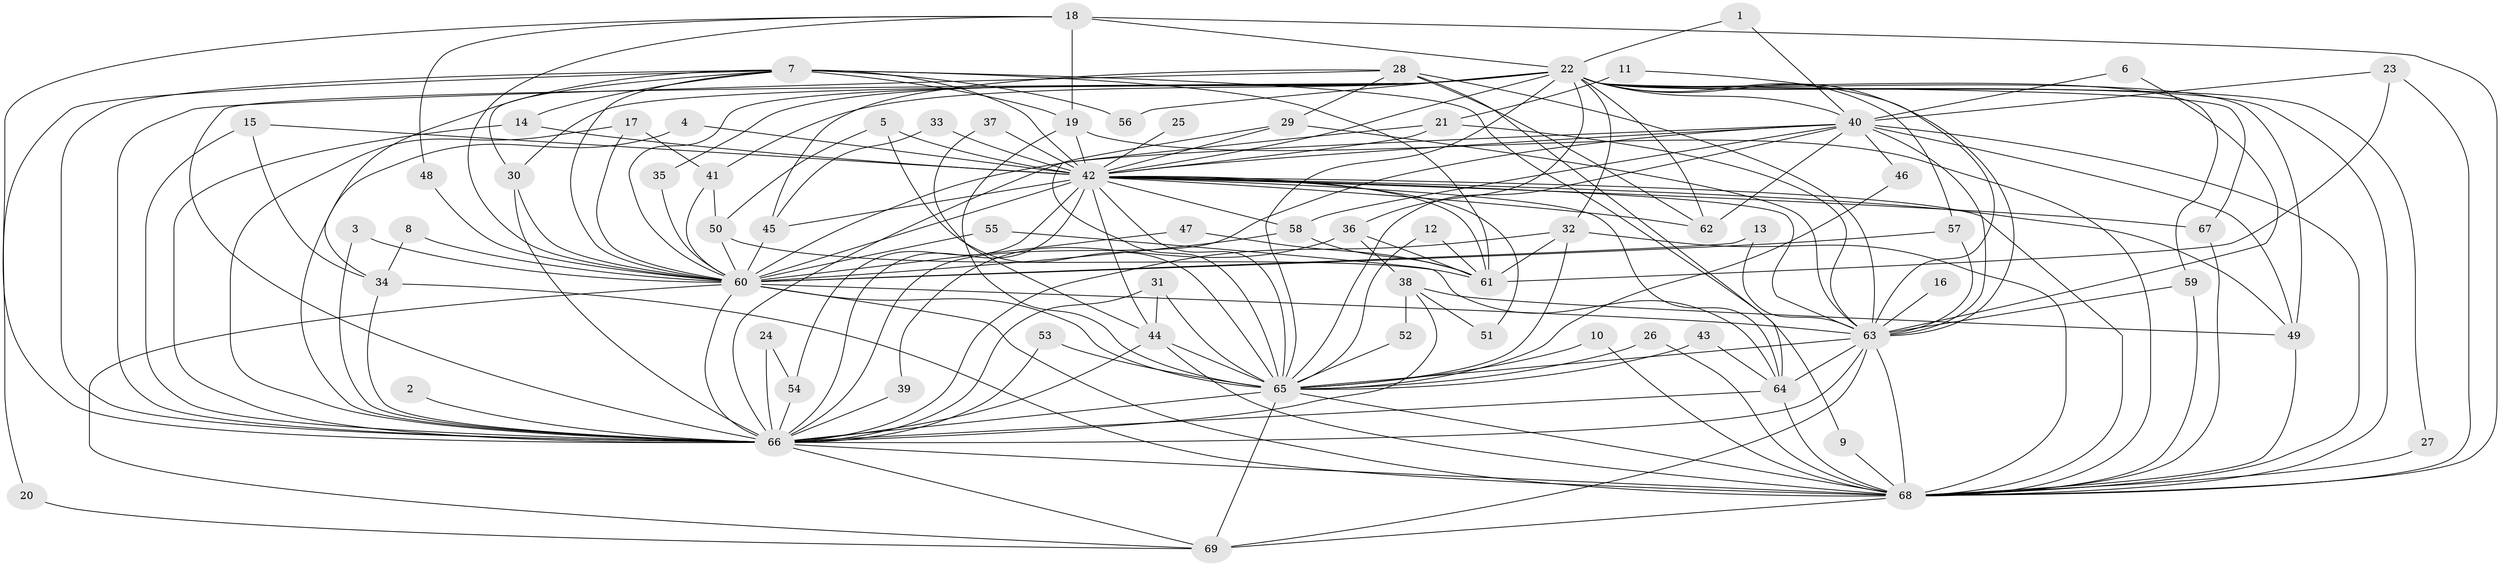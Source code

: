 // original degree distribution, {37: 0.007246376811594203, 23: 0.014492753623188406, 26: 0.007246376811594203, 17: 0.014492753623188406, 24: 0.007246376811594203, 32: 0.007246376811594203, 27: 0.007246376811594203, 16: 0.007246376811594203, 5: 0.036231884057971016, 4: 0.10144927536231885, 2: 0.5652173913043478, 3: 0.16666666666666666, 9: 0.007246376811594203, 8: 0.007246376811594203, 6: 0.036231884057971016, 7: 0.007246376811594203}
// Generated by graph-tools (version 1.1) at 2025/49/03/09/25 03:49:34]
// undirected, 69 vertices, 188 edges
graph export_dot {
graph [start="1"]
  node [color=gray90,style=filled];
  1;
  2;
  3;
  4;
  5;
  6;
  7;
  8;
  9;
  10;
  11;
  12;
  13;
  14;
  15;
  16;
  17;
  18;
  19;
  20;
  21;
  22;
  23;
  24;
  25;
  26;
  27;
  28;
  29;
  30;
  31;
  32;
  33;
  34;
  35;
  36;
  37;
  38;
  39;
  40;
  41;
  42;
  43;
  44;
  45;
  46;
  47;
  48;
  49;
  50;
  51;
  52;
  53;
  54;
  55;
  56;
  57;
  58;
  59;
  60;
  61;
  62;
  63;
  64;
  65;
  66;
  67;
  68;
  69;
  1 -- 22 [weight=1.0];
  1 -- 40 [weight=1.0];
  2 -- 66 [weight=1.0];
  3 -- 60 [weight=1.0];
  3 -- 66 [weight=1.0];
  4 -- 42 [weight=1.0];
  4 -- 66 [weight=1.0];
  5 -- 42 [weight=1.0];
  5 -- 50 [weight=1.0];
  5 -- 65 [weight=1.0];
  6 -- 40 [weight=1.0];
  6 -- 63 [weight=1.0];
  7 -- 9 [weight=1.0];
  7 -- 14 [weight=1.0];
  7 -- 19 [weight=1.0];
  7 -- 20 [weight=1.0];
  7 -- 30 [weight=1.0];
  7 -- 34 [weight=1.0];
  7 -- 42 [weight=2.0];
  7 -- 56 [weight=1.0];
  7 -- 60 [weight=1.0];
  7 -- 61 [weight=1.0];
  7 -- 66 [weight=1.0];
  8 -- 34 [weight=1.0];
  8 -- 60 [weight=1.0];
  9 -- 68 [weight=1.0];
  10 -- 65 [weight=1.0];
  10 -- 68 [weight=1.0];
  11 -- 21 [weight=1.0];
  11 -- 63 [weight=1.0];
  12 -- 61 [weight=1.0];
  12 -- 65 [weight=1.0];
  13 -- 60 [weight=1.0];
  13 -- 63 [weight=1.0];
  14 -- 42 [weight=2.0];
  14 -- 66 [weight=1.0];
  15 -- 34 [weight=1.0];
  15 -- 42 [weight=1.0];
  15 -- 66 [weight=2.0];
  16 -- 63 [weight=1.0];
  17 -- 41 [weight=1.0];
  17 -- 60 [weight=1.0];
  17 -- 66 [weight=1.0];
  18 -- 19 [weight=1.0];
  18 -- 22 [weight=2.0];
  18 -- 48 [weight=1.0];
  18 -- 60 [weight=1.0];
  18 -- 66 [weight=1.0];
  18 -- 68 [weight=1.0];
  19 -- 42 [weight=1.0];
  19 -- 65 [weight=1.0];
  19 -- 68 [weight=1.0];
  20 -- 69 [weight=1.0];
  21 -- 42 [weight=1.0];
  21 -- 63 [weight=1.0];
  21 -- 66 [weight=1.0];
  22 -- 27 [weight=1.0];
  22 -- 30 [weight=1.0];
  22 -- 32 [weight=1.0];
  22 -- 35 [weight=1.0];
  22 -- 36 [weight=1.0];
  22 -- 40 [weight=1.0];
  22 -- 41 [weight=2.0];
  22 -- 42 [weight=1.0];
  22 -- 49 [weight=1.0];
  22 -- 56 [weight=1.0];
  22 -- 57 [weight=1.0];
  22 -- 59 [weight=1.0];
  22 -- 60 [weight=2.0];
  22 -- 62 [weight=1.0];
  22 -- 63 [weight=1.0];
  22 -- 65 [weight=1.0];
  22 -- 66 [weight=2.0];
  22 -- 67 [weight=1.0];
  22 -- 68 [weight=1.0];
  23 -- 40 [weight=1.0];
  23 -- 61 [weight=1.0];
  23 -- 68 [weight=1.0];
  24 -- 54 [weight=1.0];
  24 -- 66 [weight=2.0];
  25 -- 42 [weight=1.0];
  26 -- 65 [weight=1.0];
  26 -- 68 [weight=2.0];
  27 -- 68 [weight=2.0];
  28 -- 29 [weight=1.0];
  28 -- 45 [weight=1.0];
  28 -- 62 [weight=1.0];
  28 -- 63 [weight=1.0];
  28 -- 64 [weight=1.0];
  28 -- 66 [weight=1.0];
  29 -- 42 [weight=1.0];
  29 -- 63 [weight=1.0];
  29 -- 65 [weight=1.0];
  30 -- 60 [weight=1.0];
  30 -- 66 [weight=1.0];
  31 -- 44 [weight=1.0];
  31 -- 65 [weight=1.0];
  31 -- 66 [weight=1.0];
  32 -- 61 [weight=2.0];
  32 -- 65 [weight=1.0];
  32 -- 66 [weight=1.0];
  32 -- 68 [weight=1.0];
  33 -- 42 [weight=1.0];
  33 -- 45 [weight=1.0];
  34 -- 66 [weight=1.0];
  34 -- 68 [weight=1.0];
  35 -- 60 [weight=1.0];
  36 -- 38 [weight=1.0];
  36 -- 39 [weight=1.0];
  36 -- 61 [weight=1.0];
  37 -- 42 [weight=1.0];
  37 -- 44 [weight=1.0];
  38 -- 49 [weight=1.0];
  38 -- 51 [weight=1.0];
  38 -- 52 [weight=1.0];
  38 -- 66 [weight=2.0];
  39 -- 66 [weight=1.0];
  40 -- 42 [weight=1.0];
  40 -- 46 [weight=1.0];
  40 -- 49 [weight=1.0];
  40 -- 58 [weight=1.0];
  40 -- 60 [weight=2.0];
  40 -- 62 [weight=1.0];
  40 -- 63 [weight=1.0];
  40 -- 65 [weight=1.0];
  40 -- 66 [weight=2.0];
  40 -- 68 [weight=2.0];
  41 -- 50 [weight=1.0];
  41 -- 60 [weight=1.0];
  42 -- 44 [weight=1.0];
  42 -- 45 [weight=1.0];
  42 -- 49 [weight=1.0];
  42 -- 51 [weight=1.0];
  42 -- 54 [weight=1.0];
  42 -- 58 [weight=1.0];
  42 -- 60 [weight=3.0];
  42 -- 61 [weight=2.0];
  42 -- 62 [weight=1.0];
  42 -- 63 [weight=1.0];
  42 -- 64 [weight=1.0];
  42 -- 65 [weight=1.0];
  42 -- 66 [weight=2.0];
  42 -- 67 [weight=1.0];
  42 -- 68 [weight=2.0];
  43 -- 64 [weight=1.0];
  43 -- 65 [weight=1.0];
  44 -- 65 [weight=1.0];
  44 -- 66 [weight=1.0];
  44 -- 68 [weight=1.0];
  45 -- 60 [weight=1.0];
  46 -- 65 [weight=1.0];
  47 -- 60 [weight=1.0];
  47 -- 61 [weight=1.0];
  48 -- 60 [weight=1.0];
  49 -- 68 [weight=1.0];
  50 -- 60 [weight=1.0];
  50 -- 61 [weight=1.0];
  52 -- 65 [weight=1.0];
  53 -- 65 [weight=1.0];
  53 -- 66 [weight=1.0];
  54 -- 66 [weight=1.0];
  55 -- 60 [weight=1.0];
  55 -- 64 [weight=1.0];
  57 -- 60 [weight=1.0];
  57 -- 63 [weight=1.0];
  58 -- 60 [weight=1.0];
  58 -- 61 [weight=1.0];
  59 -- 63 [weight=1.0];
  59 -- 68 [weight=1.0];
  60 -- 63 [weight=2.0];
  60 -- 65 [weight=4.0];
  60 -- 66 [weight=4.0];
  60 -- 68 [weight=2.0];
  60 -- 69 [weight=1.0];
  63 -- 64 [weight=1.0];
  63 -- 65 [weight=2.0];
  63 -- 66 [weight=2.0];
  63 -- 68 [weight=1.0];
  63 -- 69 [weight=1.0];
  64 -- 66 [weight=2.0];
  64 -- 68 [weight=1.0];
  65 -- 66 [weight=2.0];
  65 -- 68 [weight=1.0];
  65 -- 69 [weight=1.0];
  66 -- 68 [weight=2.0];
  66 -- 69 [weight=1.0];
  67 -- 68 [weight=1.0];
  68 -- 69 [weight=2.0];
}
